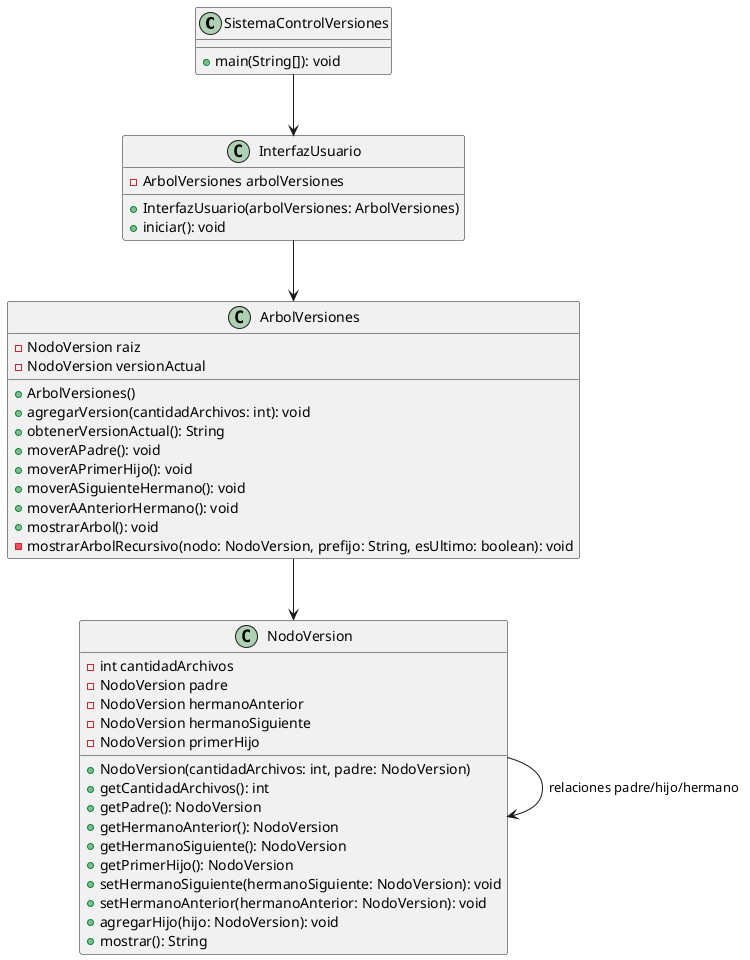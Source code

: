 @startuml
class SistemaControlVersiones {
    +main(String[]): void
}

class ArbolVersiones {
    - NodoVersion raiz
    - NodoVersion versionActual
    + ArbolVersiones()
    + agregarVersion(cantidadArchivos: int): void
    + obtenerVersionActual(): String
    + moverAPadre(): void
    + moverAPrimerHijo(): void
    + moverASiguienteHermano(): void
    + moverAAnteriorHermano(): void
    + mostrarArbol(): void
    - mostrarArbolRecursivo(nodo: NodoVersion, prefijo: String, esUltimo: boolean): void
}

class NodoVersion {
    - int cantidadArchivos
    - NodoVersion padre
    - NodoVersion hermanoAnterior
    - NodoVersion hermanoSiguiente
    - NodoVersion primerHijo
    + NodoVersion(cantidadArchivos: int, padre: NodoVersion)
    + getCantidadArchivos(): int
    + getPadre(): NodoVersion
    + getHermanoAnterior(): NodoVersion
    + getHermanoSiguiente(): NodoVersion
    + getPrimerHijo(): NodoVersion
    + setHermanoSiguiente(hermanoSiguiente: NodoVersion): void
    + setHermanoAnterior(hermanoAnterior: NodoVersion): void
    + agregarHijo(hijo: NodoVersion): void
    + mostrar(): String
}

class InterfazUsuario {
    - ArbolVersiones arbolVersiones
    + InterfazUsuario(arbolVersiones: ArbolVersiones)
    + iniciar(): void
}

SistemaControlVersiones --> InterfazUsuario
InterfazUsuario --> ArbolVersiones
ArbolVersiones --> NodoVersion
NodoVersion --> NodoVersion : relaciones padre/hijo/hermano
@enduml
